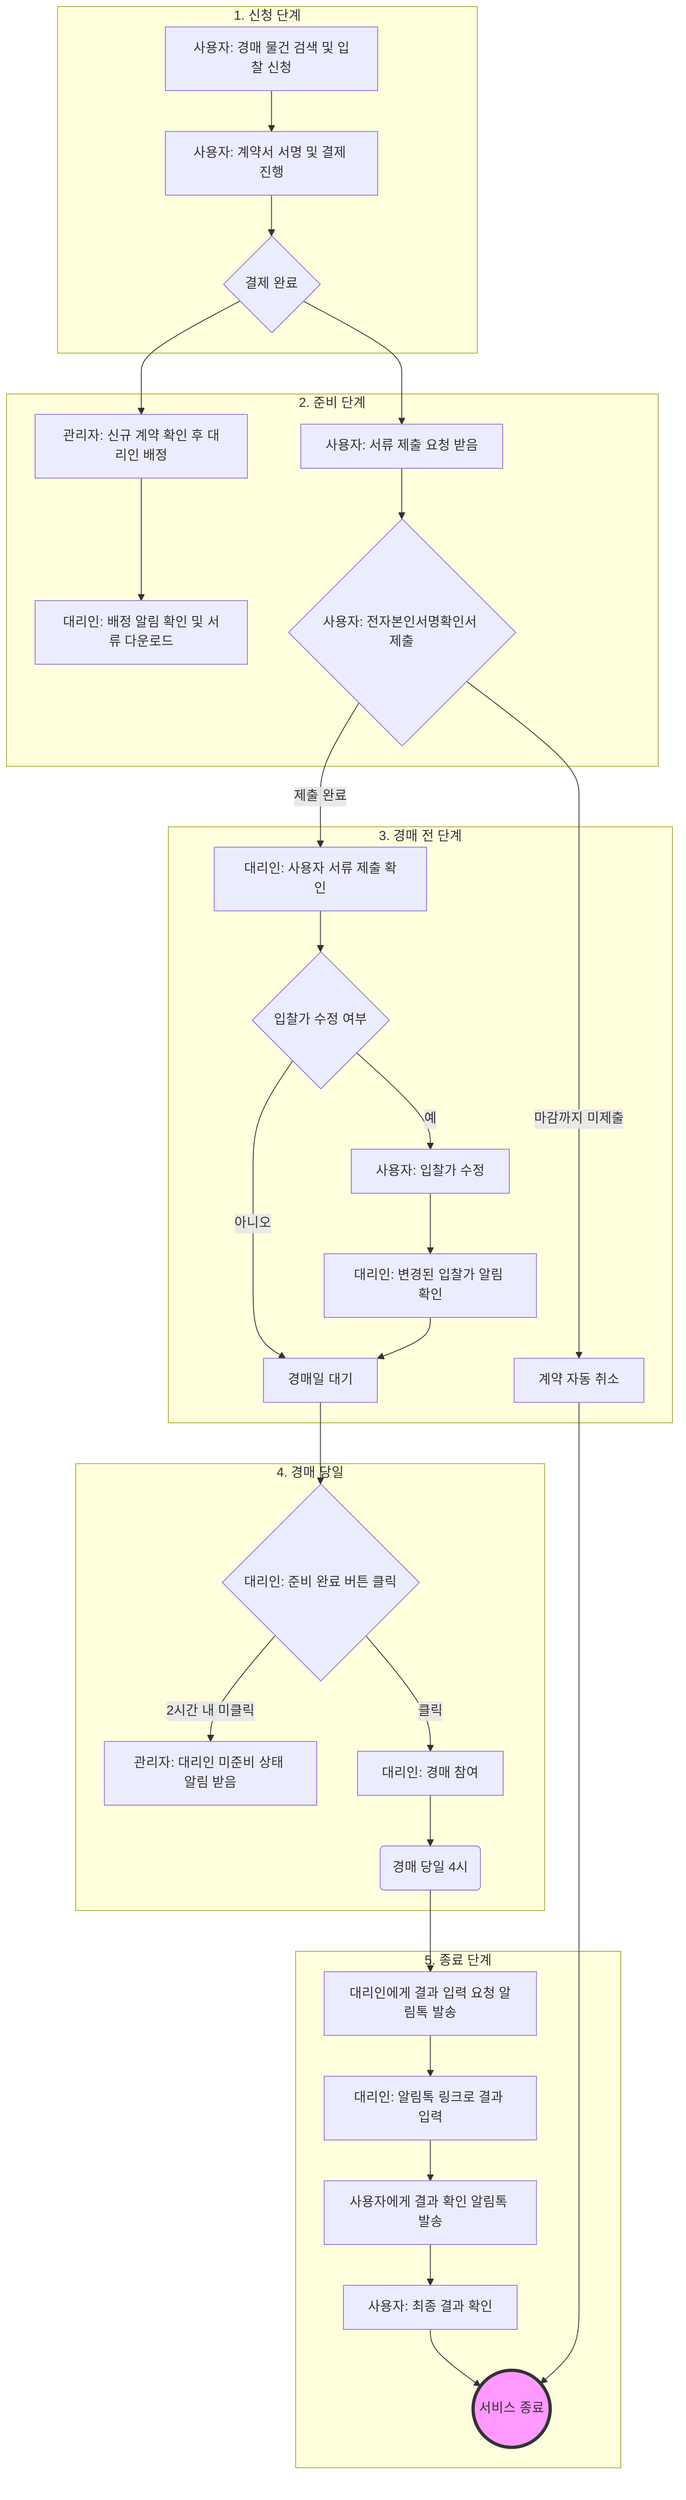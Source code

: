 graph TD
    subgraph "1. 신청 단계"
        A[사용자: 경매 물건 검색 및 입찰 신청] --> B[사용자: 계약서 서명 및 결제 진행];
        B --> C{결제 완료};
    end

    subgraph "2. 준비 단계"
        C --> D[관리자: 신규 계약 확인 후 대리인 배정];
        C --> E[사용자: 서류 제출 요청 받음];
        D --> F[대리인: 배정 알림 확인 및 서류 다운로드];
        E --> G{사용자: 전자본인서명확인서 제출};
    end

    subgraph "3. 경매 전 단계"
        G -- 제출 완료 --> H[대리인: 사용자 서류 제출 확인];
        G -- 마감까지 미제출 --> I[계약 자동 취소];
        H --> J{입찰가 수정 여부};
        J -- 예 --> K[사용자: 입찰가 수정];
        K --> L[대리인: 변경된 입찰가 알림 확인];
        J -- 아니오 --> M[경매일 대기];
        L --> M;
    end

    subgraph "4. 경매 당일"
        M --> N{대리인: 준비 완료 버튼 클릭};
        N -- 2시간 내 미클릭 --> O[관리자: 대리인 미준비 상태 알림 받음];
        N -- 클릭 --> P[대리인: 경매 참여];
        P --> Q(경매 당일 4시);
    end

    subgraph "5. 종료 단계"
        Q --> R[대리인에게 결과 입력 요청 알림톡 발송];
        R --> S[대리인: 알림톡 링크로 결과 입력];
        S --> T[사용자에게 결과 확인 알림톡 발송];
        T --> U[사용자: 최종 결과 확인];
        U --> V((서비스 종료));
        I --> V;
    end

    style V fill:#f9f,stroke:#333,stroke-width:4px